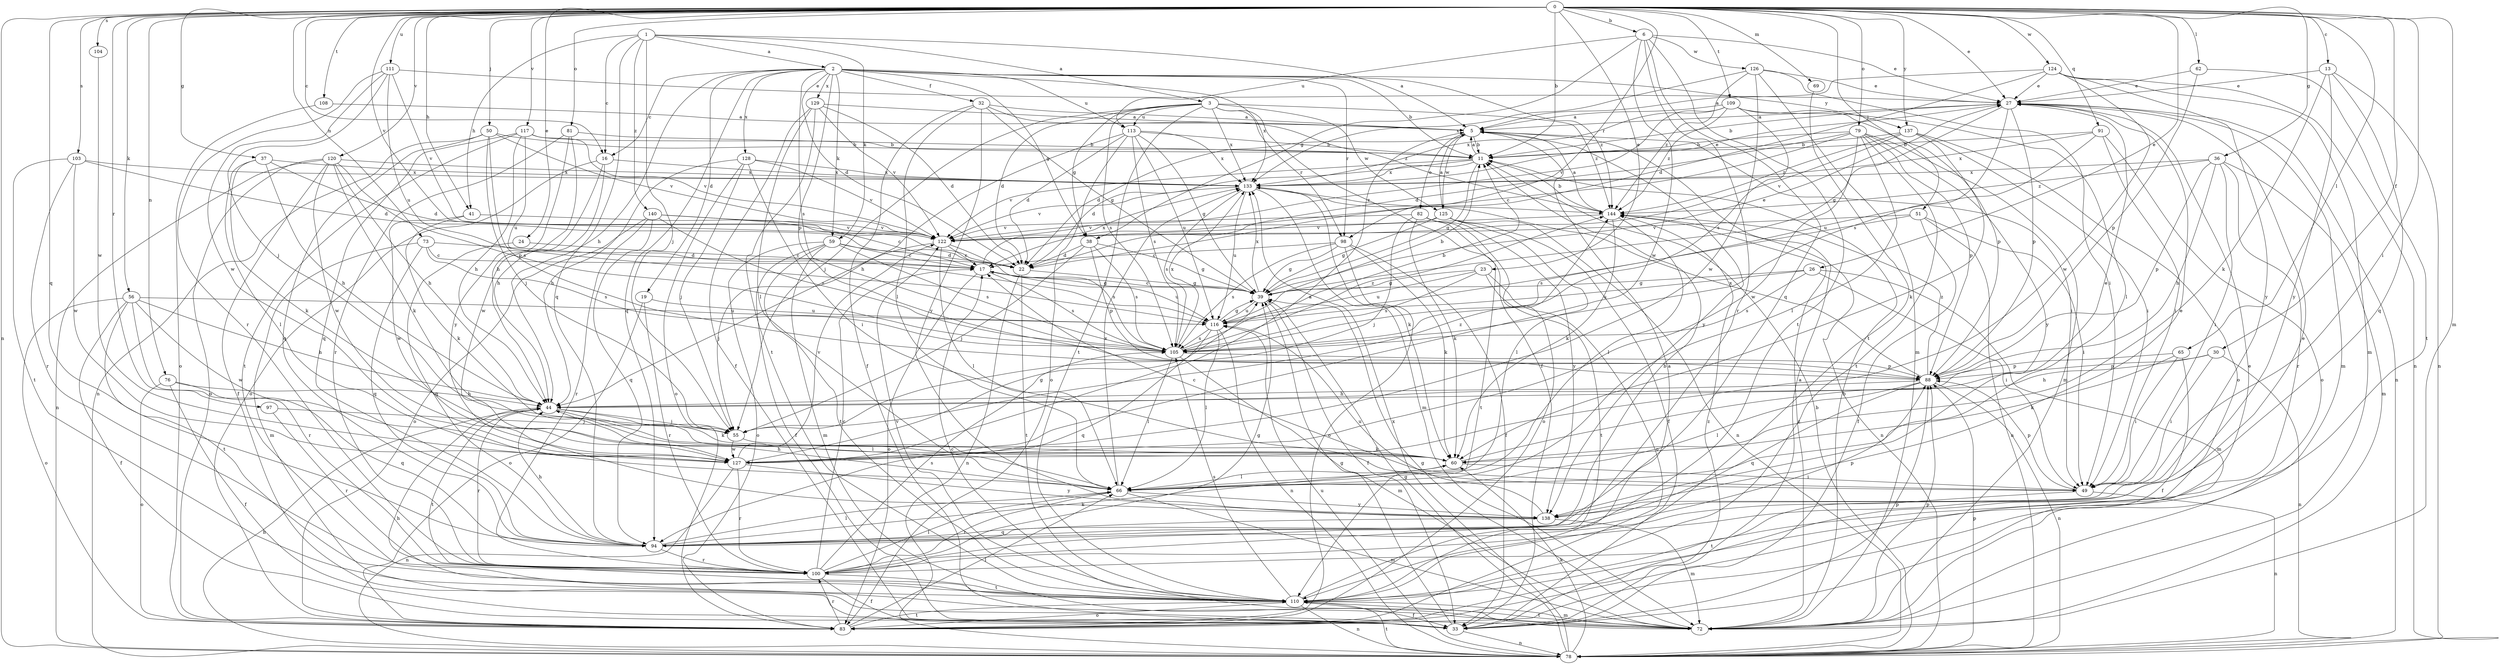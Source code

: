 strict digraph  {
0;
1;
2;
3;
5;
6;
11;
13;
16;
17;
19;
22;
23;
24;
26;
27;
30;
32;
33;
36;
37;
38;
39;
41;
44;
49;
50;
51;
55;
56;
59;
60;
62;
65;
66;
69;
72;
73;
76;
78;
79;
81;
82;
83;
88;
91;
94;
97;
98;
100;
103;
104;
105;
108;
109;
110;
111;
113;
116;
117;
120;
122;
124;
125;
126;
127;
128;
129;
133;
137;
138;
140;
144;
0 -> 6  [label=b];
0 -> 11  [label=b];
0 -> 13  [label=c];
0 -> 16  [label=c];
0 -> 23  [label=e];
0 -> 24  [label=e];
0 -> 26  [label=e];
0 -> 27  [label=e];
0 -> 30  [label=f];
0 -> 36  [label=g];
0 -> 37  [label=g];
0 -> 41  [label=h];
0 -> 49  [label=i];
0 -> 50  [label=j];
0 -> 51  [label=j];
0 -> 56  [label=k];
0 -> 62  [label=l];
0 -> 65  [label=l];
0 -> 69  [label=m];
0 -> 72  [label=m];
0 -> 73  [label=n];
0 -> 76  [label=n];
0 -> 78  [label=n];
0 -> 79  [label=o];
0 -> 81  [label=o];
0 -> 91  [label=q];
0 -> 94  [label=q];
0 -> 97  [label=r];
0 -> 98  [label=r];
0 -> 103  [label=s];
0 -> 104  [label=s];
0 -> 108  [label=t];
0 -> 109  [label=t];
0 -> 111  [label=u];
0 -> 117  [label=v];
0 -> 120  [label=v];
0 -> 122  [label=v];
0 -> 124  [label=w];
0 -> 137  [label=y];
1 -> 2  [label=a];
1 -> 3  [label=a];
1 -> 5  [label=a];
1 -> 16  [label=c];
1 -> 41  [label=h];
1 -> 55  [label=j];
1 -> 59  [label=k];
1 -> 94  [label=q];
1 -> 140  [label=z];
2 -> 11  [label=b];
2 -> 16  [label=c];
2 -> 19  [label=d];
2 -> 22  [label=d];
2 -> 32  [label=f];
2 -> 38  [label=g];
2 -> 44  [label=h];
2 -> 59  [label=k];
2 -> 88  [label=p];
2 -> 94  [label=q];
2 -> 98  [label=r];
2 -> 105  [label=s];
2 -> 113  [label=u];
2 -> 128  [label=x];
2 -> 129  [label=x];
2 -> 133  [label=x];
2 -> 137  [label=y];
2 -> 144  [label=z];
3 -> 22  [label=d];
3 -> 33  [label=f];
3 -> 38  [label=g];
3 -> 55  [label=j];
3 -> 98  [label=r];
3 -> 105  [label=s];
3 -> 110  [label=t];
3 -> 113  [label=u];
3 -> 125  [label=w];
3 -> 133  [label=x];
3 -> 144  [label=z];
5 -> 11  [label=b];
5 -> 22  [label=d];
5 -> 49  [label=i];
5 -> 82  [label=o];
5 -> 125  [label=w];
5 -> 138  [label=y];
6 -> 27  [label=e];
6 -> 38  [label=g];
6 -> 94  [label=q];
6 -> 100  [label=r];
6 -> 110  [label=t];
6 -> 113  [label=u];
6 -> 126  [label=w];
6 -> 127  [label=w];
11 -> 5  [label=a];
11 -> 22  [label=d];
11 -> 39  [label=g];
11 -> 122  [label=v];
11 -> 133  [label=x];
13 -> 27  [label=e];
13 -> 60  [label=k];
13 -> 78  [label=n];
13 -> 94  [label=q];
13 -> 138  [label=y];
16 -> 44  [label=h];
16 -> 83  [label=o];
16 -> 127  [label=w];
16 -> 133  [label=x];
17 -> 39  [label=g];
17 -> 83  [label=o];
17 -> 105  [label=s];
17 -> 116  [label=u];
17 -> 133  [label=x];
19 -> 83  [label=o];
19 -> 100  [label=r];
19 -> 116  [label=u];
22 -> 39  [label=g];
22 -> 78  [label=n];
22 -> 110  [label=t];
23 -> 39  [label=g];
23 -> 83  [label=o];
23 -> 105  [label=s];
23 -> 110  [label=t];
23 -> 116  [label=u];
24 -> 17  [label=c];
24 -> 94  [label=q];
26 -> 39  [label=g];
26 -> 49  [label=i];
26 -> 72  [label=m];
26 -> 105  [label=s];
26 -> 116  [label=u];
27 -> 5  [label=a];
27 -> 11  [label=b];
27 -> 39  [label=g];
27 -> 72  [label=m];
27 -> 78  [label=n];
27 -> 88  [label=p];
27 -> 105  [label=s];
30 -> 44  [label=h];
30 -> 49  [label=i];
30 -> 78  [label=n];
30 -> 88  [label=p];
32 -> 5  [label=a];
32 -> 33  [label=f];
32 -> 39  [label=g];
32 -> 66  [label=l];
32 -> 138  [label=y];
32 -> 144  [label=z];
33 -> 5  [label=a];
33 -> 39  [label=g];
33 -> 78  [label=n];
33 -> 88  [label=p];
33 -> 144  [label=z];
36 -> 44  [label=h];
36 -> 49  [label=i];
36 -> 72  [label=m];
36 -> 88  [label=p];
36 -> 100  [label=r];
36 -> 133  [label=x];
36 -> 144  [label=z];
37 -> 22  [label=d];
37 -> 44  [label=h];
37 -> 60  [label=k];
37 -> 66  [label=l];
37 -> 133  [label=x];
38 -> 22  [label=d];
38 -> 39  [label=g];
38 -> 55  [label=j];
38 -> 88  [label=p];
38 -> 105  [label=s];
39 -> 17  [label=c];
39 -> 27  [label=e];
39 -> 33  [label=f];
39 -> 116  [label=u];
39 -> 133  [label=x];
41 -> 60  [label=k];
41 -> 122  [label=v];
41 -> 127  [label=w];
44 -> 55  [label=j];
44 -> 60  [label=k];
44 -> 66  [label=l];
44 -> 100  [label=r];
44 -> 110  [label=t];
49 -> 17  [label=c];
49 -> 78  [label=n];
49 -> 88  [label=p];
49 -> 110  [label=t];
50 -> 11  [label=b];
50 -> 55  [label=j];
50 -> 78  [label=n];
50 -> 88  [label=p];
50 -> 94  [label=q];
50 -> 122  [label=v];
51 -> 33  [label=f];
51 -> 49  [label=i];
51 -> 78  [label=n];
51 -> 105  [label=s];
51 -> 122  [label=v];
55 -> 60  [label=k];
55 -> 127  [label=w];
55 -> 144  [label=z];
56 -> 33  [label=f];
56 -> 44  [label=h];
56 -> 83  [label=o];
56 -> 100  [label=r];
56 -> 110  [label=t];
56 -> 116  [label=u];
56 -> 127  [label=w];
59 -> 17  [label=c];
59 -> 22  [label=d];
59 -> 33  [label=f];
59 -> 72  [label=m];
59 -> 83  [label=o];
59 -> 105  [label=s];
59 -> 110  [label=t];
60 -> 27  [label=e];
60 -> 49  [label=i];
60 -> 66  [label=l];
62 -> 27  [label=e];
62 -> 88  [label=p];
62 -> 110  [label=t];
65 -> 33  [label=f];
65 -> 49  [label=i];
65 -> 60  [label=k];
65 -> 88  [label=p];
66 -> 44  [label=h];
66 -> 72  [label=m];
66 -> 100  [label=r];
66 -> 133  [label=x];
66 -> 138  [label=y];
69 -> 110  [label=t];
72 -> 11  [label=b];
72 -> 17  [label=c];
72 -> 39  [label=g];
72 -> 44  [label=h];
72 -> 88  [label=p];
72 -> 110  [label=t];
72 -> 144  [label=z];
73 -> 17  [label=c];
73 -> 22  [label=d];
73 -> 72  [label=m];
73 -> 94  [label=q];
73 -> 105  [label=s];
76 -> 33  [label=f];
76 -> 44  [label=h];
76 -> 83  [label=o];
76 -> 94  [label=q];
78 -> 11  [label=b];
78 -> 39  [label=g];
78 -> 44  [label=h];
78 -> 60  [label=k];
78 -> 88  [label=p];
78 -> 110  [label=t];
78 -> 116  [label=u];
78 -> 133  [label=x];
79 -> 11  [label=b];
79 -> 17  [label=c];
79 -> 22  [label=d];
79 -> 66  [label=l];
79 -> 72  [label=m];
79 -> 88  [label=p];
79 -> 110  [label=t];
79 -> 127  [label=w];
79 -> 138  [label=y];
81 -> 11  [label=b];
81 -> 44  [label=h];
81 -> 100  [label=r];
81 -> 138  [label=y];
82 -> 55  [label=j];
82 -> 60  [label=k];
82 -> 83  [label=o];
82 -> 110  [label=t];
82 -> 122  [label=v];
82 -> 138  [label=y];
83 -> 27  [label=e];
83 -> 66  [label=l];
83 -> 100  [label=r];
83 -> 110  [label=t];
88 -> 44  [label=h];
88 -> 66  [label=l];
88 -> 78  [label=n];
88 -> 94  [label=q];
88 -> 133  [label=x];
88 -> 144  [label=z];
91 -> 11  [label=b];
91 -> 49  [label=i];
91 -> 83  [label=o];
91 -> 116  [label=u];
91 -> 133  [label=x];
94 -> 44  [label=h];
94 -> 60  [label=k];
94 -> 66  [label=l];
94 -> 88  [label=p];
94 -> 100  [label=r];
97 -> 55  [label=j];
97 -> 100  [label=r];
98 -> 17  [label=c];
98 -> 33  [label=f];
98 -> 39  [label=g];
98 -> 60  [label=k];
98 -> 83  [label=o];
98 -> 105  [label=s];
100 -> 11  [label=b];
100 -> 17  [label=c];
100 -> 27  [label=e];
100 -> 33  [label=f];
100 -> 39  [label=g];
100 -> 66  [label=l];
100 -> 105  [label=s];
100 -> 110  [label=t];
103 -> 22  [label=d];
103 -> 100  [label=r];
103 -> 110  [label=t];
103 -> 127  [label=w];
103 -> 133  [label=x];
104 -> 127  [label=w];
105 -> 11  [label=b];
105 -> 66  [label=l];
105 -> 72  [label=m];
105 -> 88  [label=p];
105 -> 133  [label=x];
105 -> 144  [label=z];
108 -> 5  [label=a];
108 -> 83  [label=o];
109 -> 5  [label=a];
109 -> 66  [label=l];
109 -> 88  [label=p];
109 -> 105  [label=s];
109 -> 122  [label=v];
109 -> 133  [label=x];
109 -> 144  [label=z];
110 -> 5  [label=a];
110 -> 33  [label=f];
110 -> 72  [label=m];
110 -> 78  [label=n];
110 -> 83  [label=o];
110 -> 105  [label=s];
110 -> 122  [label=v];
111 -> 27  [label=e];
111 -> 55  [label=j];
111 -> 100  [label=r];
111 -> 116  [label=u];
111 -> 122  [label=v];
111 -> 127  [label=w];
113 -> 11  [label=b];
113 -> 22  [label=d];
113 -> 39  [label=g];
113 -> 44  [label=h];
113 -> 83  [label=o];
113 -> 105  [label=s];
113 -> 116  [label=u];
113 -> 133  [label=x];
116 -> 11  [label=b];
116 -> 39  [label=g];
116 -> 66  [label=l];
116 -> 78  [label=n];
116 -> 94  [label=q];
116 -> 105  [label=s];
117 -> 11  [label=b];
117 -> 44  [label=h];
117 -> 94  [label=q];
117 -> 110  [label=t];
117 -> 116  [label=u];
117 -> 122  [label=v];
120 -> 33  [label=f];
120 -> 44  [label=h];
120 -> 60  [label=k];
120 -> 78  [label=n];
120 -> 83  [label=o];
120 -> 105  [label=s];
120 -> 127  [label=w];
120 -> 133  [label=x];
122 -> 17  [label=c];
122 -> 55  [label=j];
122 -> 66  [label=l];
122 -> 105  [label=s];
124 -> 5  [label=a];
124 -> 22  [label=d];
124 -> 27  [label=e];
124 -> 72  [label=m];
124 -> 78  [label=n];
124 -> 127  [label=w];
124 -> 138  [label=y];
125 -> 5  [label=a];
125 -> 33  [label=f];
125 -> 39  [label=g];
125 -> 66  [label=l];
125 -> 78  [label=n];
125 -> 122  [label=v];
126 -> 27  [label=e];
126 -> 49  [label=i];
126 -> 72  [label=m];
126 -> 127  [label=w];
126 -> 133  [label=x];
126 -> 144  [label=z];
127 -> 5  [label=a];
127 -> 39  [label=g];
127 -> 78  [label=n];
127 -> 100  [label=r];
127 -> 122  [label=v];
127 -> 138  [label=y];
128 -> 44  [label=h];
128 -> 49  [label=i];
128 -> 55  [label=j];
128 -> 83  [label=o];
128 -> 122  [label=v];
128 -> 133  [label=x];
129 -> 5  [label=a];
129 -> 22  [label=d];
129 -> 33  [label=f];
129 -> 66  [label=l];
129 -> 110  [label=t];
129 -> 122  [label=v];
133 -> 27  [label=e];
133 -> 60  [label=k];
133 -> 72  [label=m];
133 -> 105  [label=s];
133 -> 116  [label=u];
133 -> 122  [label=v];
133 -> 144  [label=z];
137 -> 11  [label=b];
137 -> 49  [label=i];
137 -> 60  [label=k];
137 -> 83  [label=o];
137 -> 122  [label=v];
137 -> 144  [label=z];
138 -> 27  [label=e];
138 -> 72  [label=m];
138 -> 94  [label=q];
138 -> 116  [label=u];
140 -> 17  [label=c];
140 -> 83  [label=o];
140 -> 94  [label=q];
140 -> 100  [label=r];
140 -> 105  [label=s];
140 -> 122  [label=v];
144 -> 5  [label=a];
144 -> 11  [label=b];
144 -> 60  [label=k];
144 -> 66  [label=l];
144 -> 78  [label=n];
144 -> 122  [label=v];
}
